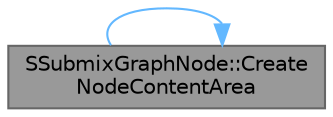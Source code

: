 digraph "SSubmixGraphNode::CreateNodeContentArea"
{
 // INTERACTIVE_SVG=YES
 // LATEX_PDF_SIZE
  bgcolor="transparent";
  edge [fontname=Helvetica,fontsize=10,labelfontname=Helvetica,labelfontsize=10];
  node [fontname=Helvetica,fontsize=10,shape=box,height=0.2,width=0.4];
  rankdir="LR";
  Node1 [id="Node000001",label="SSubmixGraphNode::Create\lNodeContentArea",height=0.2,width=0.4,color="gray40", fillcolor="grey60", style="filled", fontcolor="black",tooltip="Create the inner node content area, including the left/right pin boxes."];
  Node1 -> Node1 [id="edge1_Node000001_Node000001",color="steelblue1",style="solid",tooltip=" "];
}
